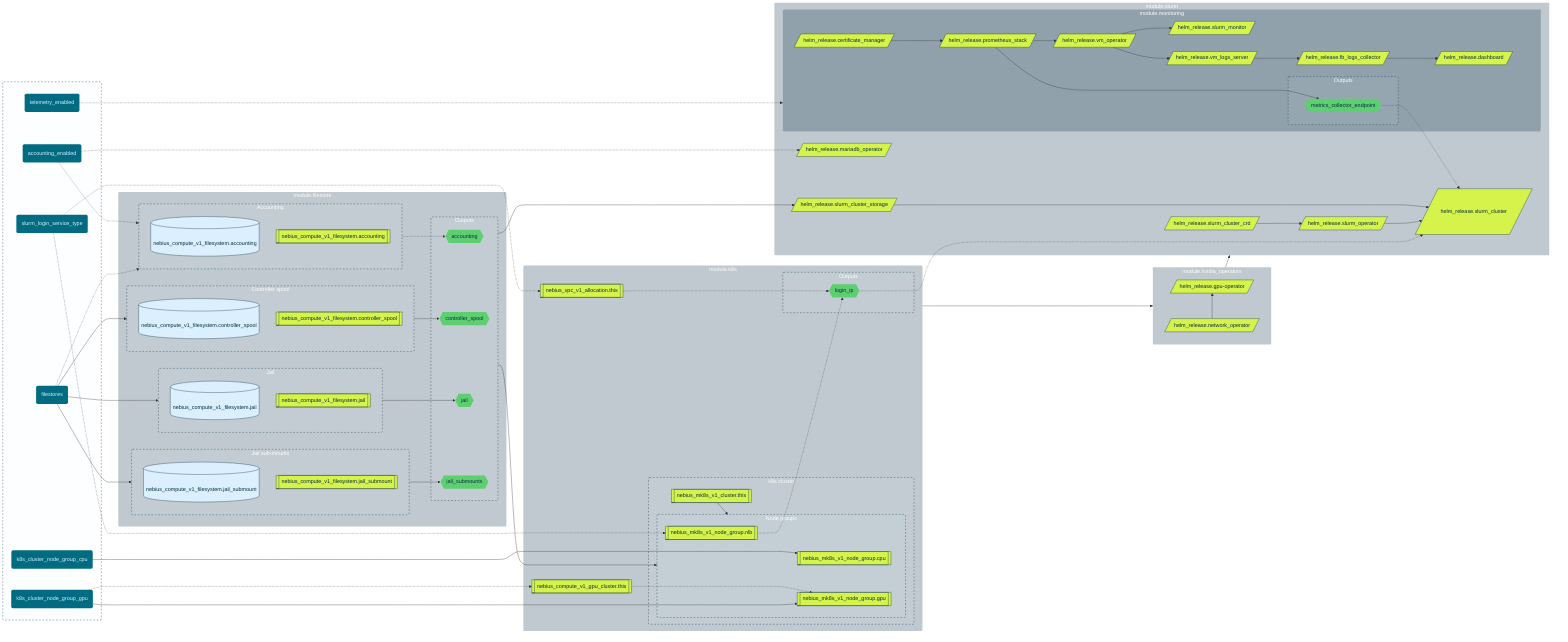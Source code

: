 flowchart LR
	classDef Var fill:#006B81,color:#DBEFFF,stroke:none;
	classDef DataSource fill:#DBEFFF,color:#052B41,stroke:#052B41;
	classDef Resource fill:#D6F34C,color:#052B41,stroke:#052B41;
	classDef Output fill:#5ECF71,color:#052B41,stroke:none;
	classDef Module fill:#052B4140,color:#FFFFFF,stroke:none,rx:1vh,ry:1vh;
	classDef Container fill:#DBEFFF11,color:#FFFFFF,stroke-dasharray:5 5,stroke:#052B41,rx:1vh,ry:1vh;

	subgraph global.container.var[Variables]
		global.var.accounting_enabled(accounting_enabled):::Var;
		global.var.filestores(filestores):::Var;
		global.var.k8s_cluster_node_group_cpu(k8s_cluster_node_group_cpu):::Var;
		global.var.k8s_cluster_node_group_gpu(k8s_cluster_node_group_gpu):::Var;
		global.var.slurm_login_service_type(slurm_login_service_type):::Var;
		global.var.telemetry_enabled(telemetry_enabled):::Var;
	end
	global.container.var:::Container;

	subgraph module.filestore
		subgraph module.filestore.container.resource.container.accounting[Accounting]
			module.filestore.data.nebius_compute_v1_filesystem.accounting[(<br>nebius_compute_v1_filesystem.accounting<br>)]:::DataSource;
			module.filestore.nebius_compute_v1_filesystem.accounting[["nebius_compute_v1_filesystem.accounting"]]:::Resource;
		end
		module.filestore.container.resource.container.accounting:::Container;

		subgraph module.filestore.container.resource.container.controller_spool[Controller spool]
			module.filestore.data.nebius_compute_v1_filesystem.controller_spool[(<br>nebius_compute_v1_filesystem.controller_spool<br>)]:::DataSource;
			module.filestore.nebius_compute_v1_filesystem.controller_spool[["nebius_compute_v1_filesystem.controller_spool"]]:::Resource;
		end
		module.filestore.container.resource.container.controller_spool:::Container;

		subgraph module.filestore.container.resource.container.jail[Jail]
			module.filestore.data.nebius_compute_v1_filesystem.jail[(<br>nebius_compute_v1_filesystem.jail<br>)]:::DataSource;
			module.filestore.nebius_compute_v1_filesystem.jail[["nebius_compute_v1_filesystem.jail"]]:::Resource;
		end
		module.filestore.container.resource.container.jail:::Container;

		subgraph module.filestore.container.resource.container.jail_submounts[Jail sub-mounts]
			module.filestore.data.nebius_compute_v1_filesystem.jail_submount[(<br>nebius_compute_v1_filesystem.jail_submount<br>)]:::DataSource;
			module.filestore.nebius_compute_v1_filesystem.jail_submount[["nebius_compute_v1_filesystem.jail_submount"]]:::Resource;
		end
		module.filestore.container.resource.container.jail_submounts:::Container;

		subgraph module.filestore.container.output[Outputs]
			module.filestore.output.accounting{{accounting}}:::Output;
			module.filestore.output.controller_spool{{controller_spool}}:::Output;
			module.filestore.output.jail{{jail}}:::Output;
			module.filestore.output.jail_submounts{{jail_submounts}}:::Output;
		end
		module.filestore.container.output:::Container;

		module.filestore.container.resource.container.accounting -.-> module.filestore.output.accounting;
		module.filestore.container.resource.container.controller_spool --> module.filestore.output.controller_spool;
		module.filestore.container.resource.container.jail --> module.filestore.output.jail;
		module.filestore.container.resource.container.jail_submounts --> module.filestore.output.jail_submounts;
	end
	module.filestore:::Module;

	subgraph module.k8s
		module.k8s.nebius_compute_v1_gpu_cluster.this[[nebius_compute_v1_gpu_cluster.this]]:::Resource;
		module.k8s.nebius_vpc_v1_allocation.this[[nebius_vpc_v1_allocation.this]]:::Resource;

		subgraph module.k8s.container.resource.container.cluster[k8s cluster]
			module.k8s.nebius_mk8s_v1_cluster.this[[nebius_mk8s_v1_cluster.this]]:::Resource;

			subgraph module.k8s.container.resource.container.cluster.container.ng[Node groups]
				module.k8s.nebius_mk8s_v1_node_group.cpu[[nebius_mk8s_v1_node_group.cpu]]:::Resource;
				module.k8s.nebius_mk8s_v1_node_group.gpu[[nebius_mk8s_v1_node_group.gpu]]:::Resource;
				module.k8s.nebius_mk8s_v1_node_group.nlb[[nebius_mk8s_v1_node_group.nlb]]:::Resource;
			end
			module.k8s.container.resource.container.cluster.container.ng:::Container;
		end
		module.k8s.container.resource.container.cluster:::Container;

		subgraph module.k8s.container.output[Outputs]
			module.k8s.output.login_ip{{login_ip}}:::Output;
		end
		module.k8s.container.output:::Container;

		module.k8s.nebius_compute_v1_gpu_cluster.this -..-> module.k8s.nebius_mk8s_v1_node_group.gpu;
		module.k8s.nebius_mk8s_v1_cluster.this --> module.k8s.container.resource.container.cluster.container.ng;
		module.k8s.nebius_vpc_v1_allocation.this -.-> module.k8s.output.login_ip;
		module.k8s.nebius_mk8s_v1_node_group.nlb -.-> module.k8s.output.login_ip;
	end
	module.k8s:::Module;

	subgraph module.nvidia_operators
		direction BT;

		module.nvidia_operators.helm_release.network_operator[/helm_release.network_operator/]:::Resource;
		module.nvidia_operators.helm_release.gpu-operator[/helm_release.gpu-operator/]:::Resource;

		module.nvidia_operators.helm_release.network_operator --> module.nvidia_operators.helm_release.gpu-operator;
	end
	module.nvidia_operators:::Module;

	subgraph module.slurm
		subgraph module.slurm.module.monitoring[module.monitoring]
			subgraph module.slurm.module.monitoring.container.output[Outputs]
				module.slurm.module.monitoring.output.metrics_collector_endpoint{{metrics_collector_endpoint}}:::Output;
			end
			module.slurm.module.monitoring.container.output:::Container;

			module.slurm.module.monitoring.helm_release.certificate_manager[/helm_release.certificate_manager/]:::Resource;
			module.slurm.module.monitoring.helm_release.dashboard[/helm_release.dashboard/]:::Resource;
			module.slurm.module.monitoring.helm_release.fb_logs_collector[/helm_release.fb_logs_collector/]:::Resource;
			module.slurm.module.monitoring.helm_release.prometheus_stack[/helm_release.prometheus_stack/]:::Resource;
			module.slurm.module.monitoring.helm_release.slurm_monitor[/helm_release.slurm_monitor/]:::Resource;
			module.slurm.module.monitoring.helm_release.vm_logs_server[/helm_release.vm_logs_server/]:::Resource;
			module.slurm.module.monitoring.helm_release.vm_operator[/helm_release.vm_operator/]:::Resource;

			module.slurm.module.monitoring.helm_release.certificate_manager --> module.slurm.module.monitoring.helm_release.prometheus_stack;
			module.slurm.module.monitoring.helm_release.fb_logs_collector --> module.slurm.module.monitoring.helm_release.dashboard;
			module.slurm.module.monitoring.helm_release.prometheus_stack --> module.slurm.module.monitoring.helm_release.vm_operator;
			module.slurm.module.monitoring.helm_release.prometheus_stack --> module.slurm.module.monitoring.output.metrics_collector_endpoint;
			module.slurm.module.monitoring.helm_release.vm_logs_server --> module.slurm.module.monitoring.helm_release.fb_logs_collector;
			module.slurm.module.monitoring.helm_release.vm_operator --> module.slurm.module.monitoring.helm_release.slurm_monitor;
			module.slurm.module.monitoring.helm_release.vm_operator --> module.slurm.module.monitoring.helm_release.vm_logs_server;
		end
		module.slurm.module.monitoring:::Module;

		module.slurm.helm_release.mariadb_operator[/helm_release.mariadb_operator/]:::Resource;
		module.slurm.helm_release.slurm_cluster[/<br><br>helm_release.slurm_cluster<br><br><br>/]:::Resource;
		module.slurm.helm_release.slurm_cluster_crd[/helm_release.slurm_cluster_crd/]:::Resource;
		module.slurm.helm_release.slurm_cluster_storage[/helm_release.slurm_cluster_storage/]:::Resource;
		module.slurm.helm_release.slurm_operator[/helm_release.slurm_operator/]:::Resource;

		module.slurm.helm_release.slurm_cluster_crd --> module.slurm.helm_release.slurm_operator;
		module.slurm.helm_release.slurm_cluster_storage --> module.slurm.helm_release.slurm_cluster;
		module.slurm.helm_release.slurm_operator --> module.slurm.helm_release.slurm_cluster;
		module.slurm.module.monitoring.output.metrics_collector_endpoint -.-> module.slurm.helm_release.slurm_cluster;
	end
	module.slurm:::Module;

	global.var.accounting_enabled -.-> module.filestore.container.resource.container.accounting;
	global.var.accounting_enabled -.-> module.slurm.helm_release.mariadb_operator;
	global.var.filestores --> module.filestore.container.resource.container.controller_spool;
	global.var.filestores --> module.filestore.container.resource.container.jail;
	global.var.filestores --> module.filestore.container.resource.container.jail_submounts;
	global.var.filestores -.-> module.filestore.container.resource.container.accounting;
	global.var.k8s_cluster_node_group_cpu --> module.k8s.nebius_mk8s_v1_node_group.cpu;
	global.var.k8s_cluster_node_group_gpu --> module.k8s.nebius_mk8s_v1_node_group.gpu;
	global.var.k8s_cluster_node_group_gpu -.-> module.k8s.nebius_compute_v1_gpu_cluster.this;
	global.var.slurm_login_service_type -....-> module.k8s.nebius_mk8s_v1_node_group.nlb;
	global.var.slurm_login_service_type -...-> module.k8s.nebius_vpc_v1_allocation.this;
	global.var.telemetry_enabled -.-> module.slurm.module.monitoring;
	module.filestore.container.output --> module.slurm.helm_release.slurm_cluster_storage;
	module.filestore.container.output --> module.k8s.container.resource.container.cluster.container.ng;
	module.k8s ----> module.nvidia_operators;
	module.nvidia_operators --> module.slurm;
	module.k8s.output.login_ip -.-> module.slurm.helm_release.slurm_cluster;